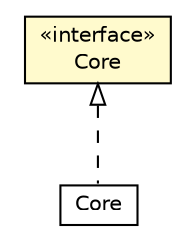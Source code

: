 #!/usr/local/bin/dot
#
# Class diagram 
# Generated by UMLGraph version 5.2 (http://www.umlgraph.org/)
#

digraph G {
	edge [fontname="Helvetica",fontsize=10,labelfontname="Helvetica",labelfontsize=10];
	node [fontname="Helvetica",fontsize=10,shape=plaintext];
	nodesep=0.25;
	ranksep=0.5;
	// it.unica.foresee.core.interfaces.Core
	c1635 [label=<<table title="it.unica.foresee.core.interfaces.Core" border="0" cellborder="1" cellspacing="0" cellpadding="2" port="p" bgcolor="lemonChiffon" href="./Core.html">
		<tr><td><table border="0" cellspacing="0" cellpadding="1">
<tr><td align="center" balign="center"> &#171;interface&#187; </td></tr>
<tr><td align="center" balign="center"> Core </td></tr>
		</table></td></tr>
		</table>>, fontname="Helvetica", fontcolor="black", fontsize=10.0];
	// it.unica.foresee.core.Core
	c1638 [label=<<table title="it.unica.foresee.core.Core" border="0" cellborder="1" cellspacing="0" cellpadding="2" port="p" href="../Core.html">
		<tr><td><table border="0" cellspacing="0" cellpadding="1">
<tr><td align="center" balign="center"> Core </td></tr>
		</table></td></tr>
		</table>>, fontname="Helvetica", fontcolor="black", fontsize=10.0];
	//it.unica.foresee.core.Core implements it.unica.foresee.core.interfaces.Core
	c1635:p -> c1638:p [dir=back,arrowtail=empty,style=dashed];
}

